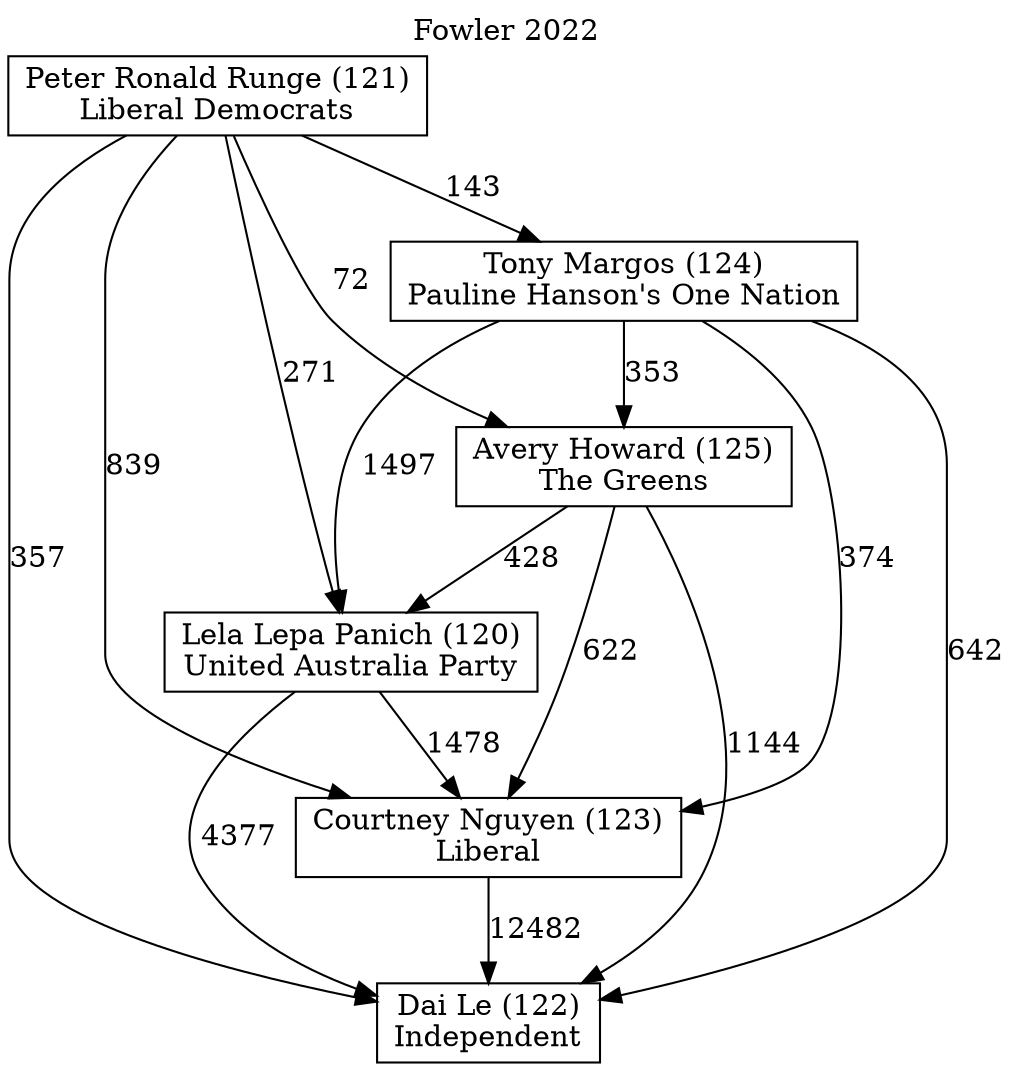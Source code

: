 // House preference flow
digraph "Dai Le (122)_Fowler_2022" {
	graph [label="Fowler 2022" labelloc=t mclimit=10]
	node [shape=box]
	"Avery Howard (125)" [label="Avery Howard (125)
The Greens"]
	"Courtney Nguyen (123)" [label="Courtney Nguyen (123)
Liberal"]
	"Dai Le (122)" [label="Dai Le (122)
Independent"]
	"Lela Lepa Panich (120)" [label="Lela Lepa Panich (120)
United Australia Party"]
	"Peter Ronald Runge (121)" [label="Peter Ronald Runge (121)
Liberal Democrats"]
	"Tony Margos (124)" [label="Tony Margos (124)
Pauline Hanson's One Nation"]
	"Avery Howard (125)" -> "Courtney Nguyen (123)" [label=622]
	"Avery Howard (125)" -> "Dai Le (122)" [label=1144]
	"Avery Howard (125)" -> "Lela Lepa Panich (120)" [label=428]
	"Courtney Nguyen (123)" -> "Dai Le (122)" [label=12482]
	"Lela Lepa Panich (120)" -> "Courtney Nguyen (123)" [label=1478]
	"Lela Lepa Panich (120)" -> "Dai Le (122)" [label=4377]
	"Peter Ronald Runge (121)" -> "Avery Howard (125)" [label=72]
	"Peter Ronald Runge (121)" -> "Courtney Nguyen (123)" [label=839]
	"Peter Ronald Runge (121)" -> "Dai Le (122)" [label=357]
	"Peter Ronald Runge (121)" -> "Lela Lepa Panich (120)" [label=271]
	"Peter Ronald Runge (121)" -> "Tony Margos (124)" [label=143]
	"Tony Margos (124)" -> "Avery Howard (125)" [label=353]
	"Tony Margos (124)" -> "Courtney Nguyen (123)" [label=374]
	"Tony Margos (124)" -> "Dai Le (122)" [label=642]
	"Tony Margos (124)" -> "Lela Lepa Panich (120)" [label=1497]
}

